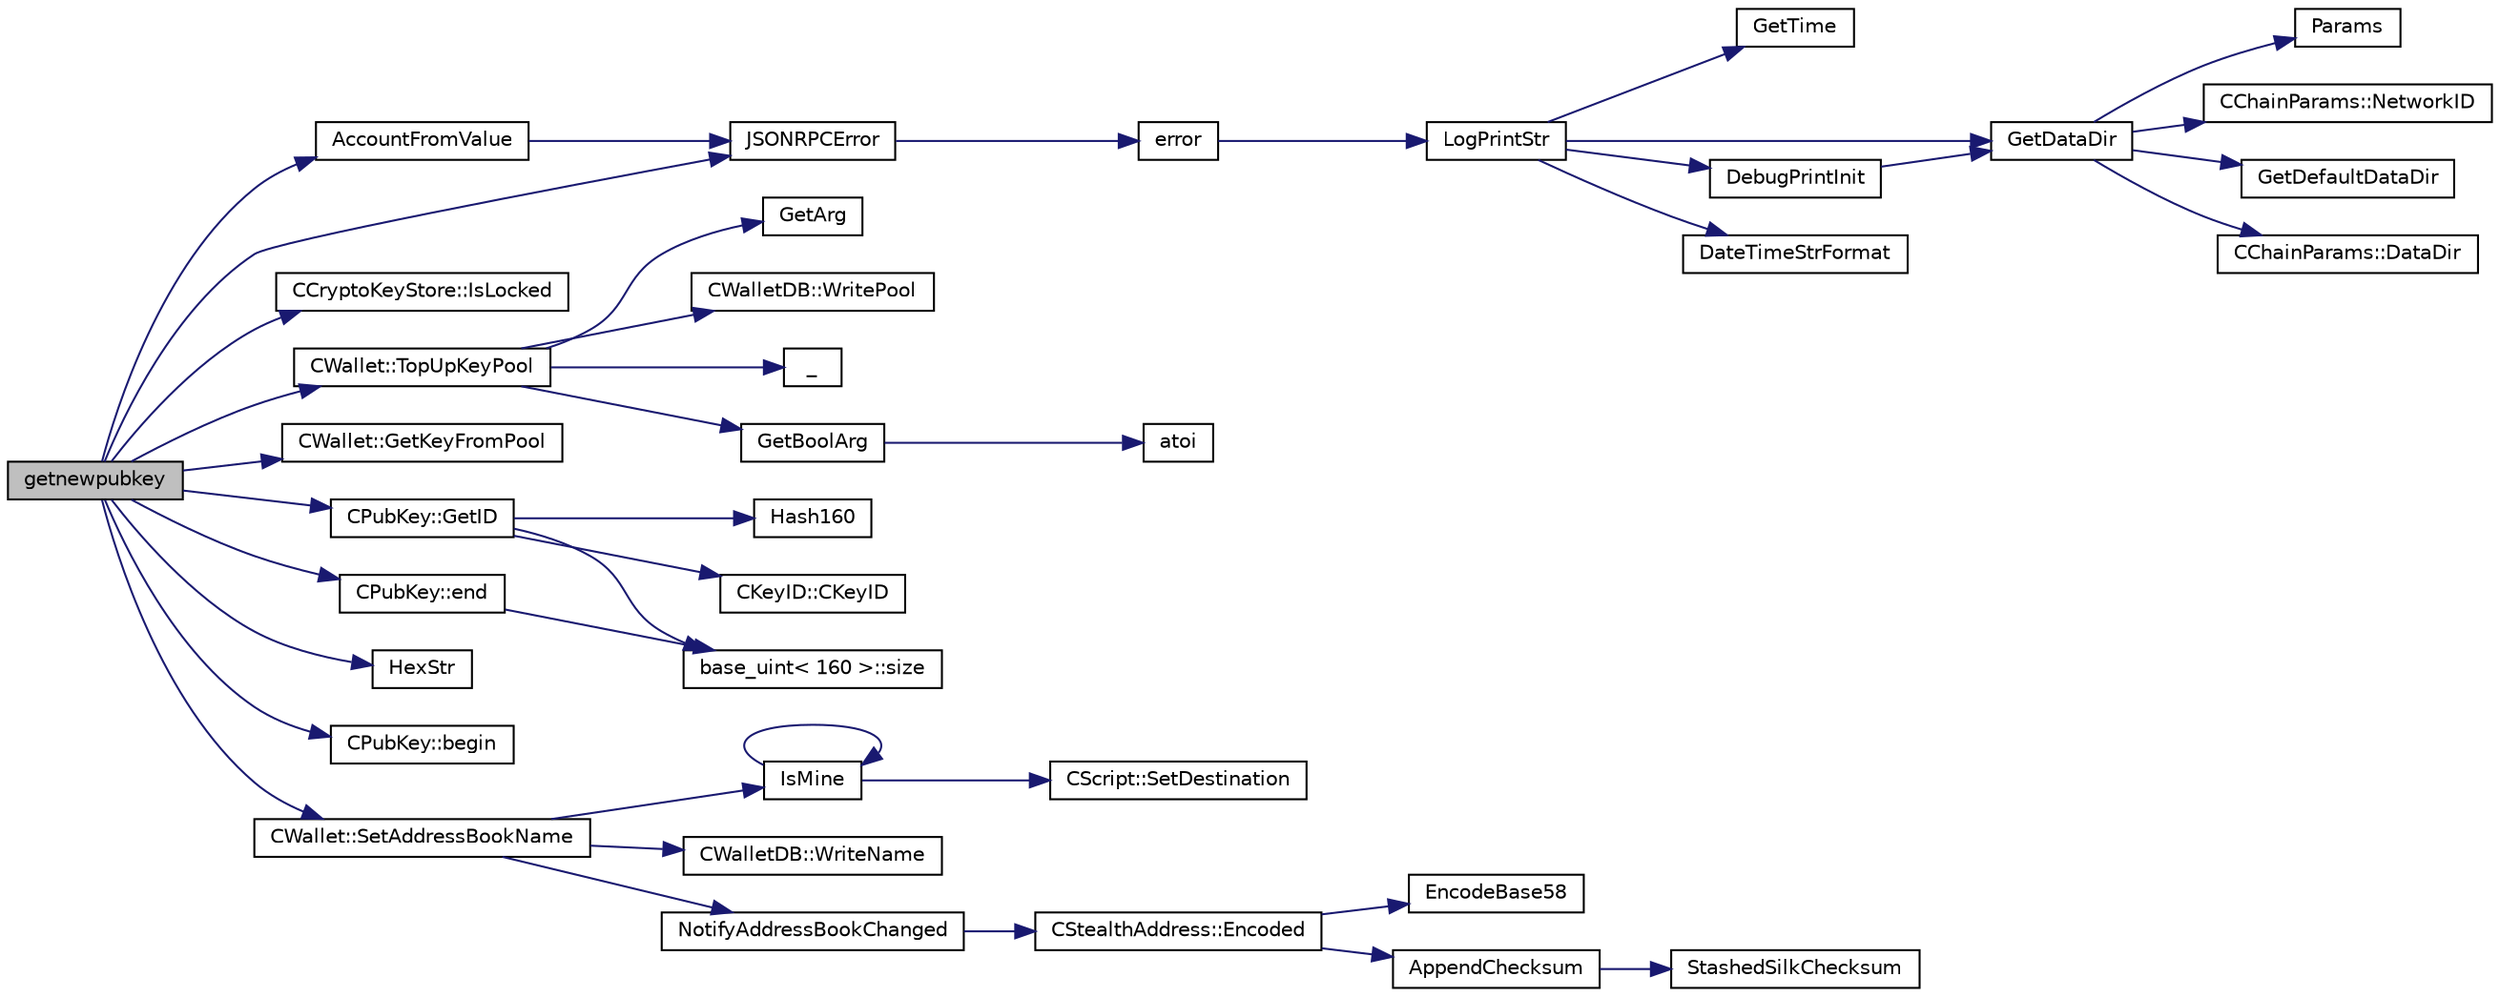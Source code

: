 digraph "getnewpubkey"
{
  edge [fontname="Helvetica",fontsize="10",labelfontname="Helvetica",labelfontsize="10"];
  node [fontname="Helvetica",fontsize="10",shape=record];
  rankdir="LR";
  Node597 [label="getnewpubkey",height=0.2,width=0.4,color="black", fillcolor="grey75", style="filled", fontcolor="black"];
  Node597 -> Node598 [color="midnightblue",fontsize="10",style="solid",fontname="Helvetica"];
  Node598 [label="AccountFromValue",height=0.2,width=0.4,color="black", fillcolor="white", style="filled",URL="$df/d1d/rpcwallet_8cpp.html#a3039648e370837eb1e7b4dc669f3ef0f"];
  Node598 -> Node599 [color="midnightblue",fontsize="10",style="solid",fontname="Helvetica"];
  Node599 [label="JSONRPCError",height=0.2,width=0.4,color="black", fillcolor="white", style="filled",URL="$d2/d30/rpcprotocol_8cpp.html#a17b1bb111ab339efc951929834766039"];
  Node599 -> Node600 [color="midnightblue",fontsize="10",style="solid",fontname="Helvetica"];
  Node600 [label="error",height=0.2,width=0.4,color="black", fillcolor="white", style="filled",URL="$d8/d3c/util_8h.html#af8985880cf4ef26df0a5aa2ffcb76662"];
  Node600 -> Node601 [color="midnightblue",fontsize="10",style="solid",fontname="Helvetica"];
  Node601 [label="LogPrintStr",height=0.2,width=0.4,color="black", fillcolor="white", style="filled",URL="$d8/d3c/util_8h.html#afd4c3002b2797c0560adddb6af3ca1da"];
  Node601 -> Node602 [color="midnightblue",fontsize="10",style="solid",fontname="Helvetica"];
  Node602 [label="DebugPrintInit",height=0.2,width=0.4,color="black", fillcolor="white", style="filled",URL="$df/d2d/util_8cpp.html#a751ff5f21d880737811136b5e0bcea12"];
  Node602 -> Node603 [color="midnightblue",fontsize="10",style="solid",fontname="Helvetica"];
  Node603 [label="GetDataDir",height=0.2,width=0.4,color="black", fillcolor="white", style="filled",URL="$df/d2d/util_8cpp.html#ab83866a054745d4b30a3948a1b44beba"];
  Node603 -> Node604 [color="midnightblue",fontsize="10",style="solid",fontname="Helvetica"];
  Node604 [label="Params",height=0.2,width=0.4,color="black", fillcolor="white", style="filled",URL="$df/dbf/chainparams_8cpp.html#ace5c5b706d71a324a417dd2db394fd4a",tooltip="Return the currently selected parameters. "];
  Node603 -> Node605 [color="midnightblue",fontsize="10",style="solid",fontname="Helvetica"];
  Node605 [label="CChainParams::NetworkID",height=0.2,width=0.4,color="black", fillcolor="white", style="filled",URL="$d1/d4f/class_c_chain_params.html#a90dc493ec0c0325c98c3ac06eb99862b"];
  Node603 -> Node606 [color="midnightblue",fontsize="10",style="solid",fontname="Helvetica"];
  Node606 [label="GetDefaultDataDir",height=0.2,width=0.4,color="black", fillcolor="white", style="filled",URL="$df/d2d/util_8cpp.html#ab272995de020a3bcbf743be630e485c6"];
  Node603 -> Node607 [color="midnightblue",fontsize="10",style="solid",fontname="Helvetica"];
  Node607 [label="CChainParams::DataDir",height=0.2,width=0.4,color="black", fillcolor="white", style="filled",URL="$d1/d4f/class_c_chain_params.html#a959488b5d8e6fe62857940b831d73a78"];
  Node601 -> Node603 [color="midnightblue",fontsize="10",style="solid",fontname="Helvetica"];
  Node601 -> Node608 [color="midnightblue",fontsize="10",style="solid",fontname="Helvetica"];
  Node608 [label="DateTimeStrFormat",height=0.2,width=0.4,color="black", fillcolor="white", style="filled",URL="$df/d2d/util_8cpp.html#a749bc6776c8ec72d7c5e4dea56aee415"];
  Node601 -> Node609 [color="midnightblue",fontsize="10",style="solid",fontname="Helvetica"];
  Node609 [label="GetTime",height=0.2,width=0.4,color="black", fillcolor="white", style="filled",URL="$df/d2d/util_8cpp.html#a46fac5fba8ba905b5f9acb364f5d8c6f"];
  Node597 -> Node610 [color="midnightblue",fontsize="10",style="solid",fontname="Helvetica"];
  Node610 [label="CCryptoKeyStore::IsLocked",height=0.2,width=0.4,color="black", fillcolor="white", style="filled",URL="$db/dad/class_c_crypto_key_store.html#a52919fa284a3aa10f1b4bd6018b6dbee"];
  Node597 -> Node611 [color="midnightblue",fontsize="10",style="solid",fontname="Helvetica"];
  Node611 [label="CWallet::TopUpKeyPool",height=0.2,width=0.4,color="black", fillcolor="white", style="filled",URL="$d2/de5/class_c_wallet.html#aeeeca131336b2ec20cede9a2fccc203a"];
  Node611 -> Node612 [color="midnightblue",fontsize="10",style="solid",fontname="Helvetica"];
  Node612 [label="GetBoolArg",height=0.2,width=0.4,color="black", fillcolor="white", style="filled",URL="$df/d2d/util_8cpp.html#a64d956f1dda7f9a80ab5d594532b906d",tooltip="Return boolean argument or default value. "];
  Node612 -> Node613 [color="midnightblue",fontsize="10",style="solid",fontname="Helvetica"];
  Node613 [label="atoi",height=0.2,width=0.4,color="black", fillcolor="white", style="filled",URL="$d8/d3c/util_8h.html#aa5ce96ec36f4413f820cec9c1831c070"];
  Node611 -> Node614 [color="midnightblue",fontsize="10",style="solid",fontname="Helvetica"];
  Node614 [label="GetArg",height=0.2,width=0.4,color="black", fillcolor="white", style="filled",URL="$df/d2d/util_8cpp.html#a24f685720bf40370e5bd2a192ad50cd8",tooltip="Return string argument or default value. "];
  Node611 -> Node615 [color="midnightblue",fontsize="10",style="solid",fontname="Helvetica"];
  Node615 [label="CWalletDB::WritePool",height=0.2,width=0.4,color="black", fillcolor="white", style="filled",URL="$d4/d90/class_c_wallet_d_b.html#ad43630ad28a68c3e8b1a633f09aa0964"];
  Node611 -> Node616 [color="midnightblue",fontsize="10",style="solid",fontname="Helvetica"];
  Node616 [label="_",height=0.2,width=0.4,color="black", fillcolor="white", style="filled",URL="$d9/d6d/ui__interface_8h.html#aad133bb6103b53cebf03fd01e2f11ba1",tooltip="Translation function: Call Translate signal on UI interface, which returns a boost::optional result..."];
  Node597 -> Node617 [color="midnightblue",fontsize="10",style="solid",fontname="Helvetica"];
  Node617 [label="CWallet::GetKeyFromPool",height=0.2,width=0.4,color="black", fillcolor="white", style="filled",URL="$d2/de5/class_c_wallet.html#a18549ec5c472c003afc4794daeb9adfd"];
  Node597 -> Node599 [color="midnightblue",fontsize="10",style="solid",fontname="Helvetica"];
  Node597 -> Node618 [color="midnightblue",fontsize="10",style="solid",fontname="Helvetica"];
  Node618 [label="CPubKey::GetID",height=0.2,width=0.4,color="black", fillcolor="white", style="filled",URL="$da/d4e/class_c_pub_key.html#a2675f7e6f72eff68e7a5227289feb021"];
  Node618 -> Node619 [color="midnightblue",fontsize="10",style="solid",fontname="Helvetica"];
  Node619 [label="CKeyID::CKeyID",height=0.2,width=0.4,color="black", fillcolor="white", style="filled",URL="$dd/d88/class_c_key_i_d.html#a01dbd3c37820a2ffe89d106c6a7cf53d"];
  Node618 -> Node620 [color="midnightblue",fontsize="10",style="solid",fontname="Helvetica"];
  Node620 [label="Hash160",height=0.2,width=0.4,color="black", fillcolor="white", style="filled",URL="$db/dfb/hash_8h.html#a4490f70ddae16e9e48460a0416a48a6b"];
  Node618 -> Node621 [color="midnightblue",fontsize="10",style="solid",fontname="Helvetica"];
  Node621 [label="base_uint\< 160 \>::size",height=0.2,width=0.4,color="black", fillcolor="white", style="filled",URL="$da/df7/classbase__uint.html#a1f49b034e686269601ea89b0319b8004"];
  Node597 -> Node622 [color="midnightblue",fontsize="10",style="solid",fontname="Helvetica"];
  Node622 [label="CWallet::SetAddressBookName",height=0.2,width=0.4,color="black", fillcolor="white", style="filled",URL="$d2/de5/class_c_wallet.html#a95d2dd3693db562aa11afbecf33e1276"];
  Node622 -> Node623 [color="midnightblue",fontsize="10",style="solid",fontname="Helvetica"];
  Node623 [label="NotifyAddressBookChanged",height=0.2,width=0.4,color="black", fillcolor="white", style="filled",URL="$d8/d9b/walletmodel_8cpp.html#ab4e3d5ba1daba2e9a4cdd0d20bf25833"];
  Node623 -> Node624 [color="midnightblue",fontsize="10",style="solid",fontname="Helvetica"];
  Node624 [label="CStealthAddress::Encoded",height=0.2,width=0.4,color="black", fillcolor="white", style="filled",URL="$d6/d37/class_c_stealth_address.html#a1318c3f56f64354f4c909380ba692c91"];
  Node624 -> Node625 [color="midnightblue",fontsize="10",style="solid",fontname="Helvetica"];
  Node625 [label="AppendChecksum",height=0.2,width=0.4,color="black", fillcolor="white", style="filled",URL="$db/d2d/stealth_8cpp.html#aa4f182dc0efd181cef81ca75ae960533"];
  Node625 -> Node626 [color="midnightblue",fontsize="10",style="solid",fontname="Helvetica"];
  Node626 [label="StashedSilkChecksum",height=0.2,width=0.4,color="black", fillcolor="white", style="filled",URL="$db/d2d/stealth_8cpp.html#abb79a3b98a10b85daf3f3ff35c1cbfa8"];
  Node624 -> Node627 [color="midnightblue",fontsize="10",style="solid",fontname="Helvetica"];
  Node627 [label="EncodeBase58",height=0.2,width=0.4,color="black", fillcolor="white", style="filled",URL="$db/d9c/base58_8cpp.html#a8d6f0e9d5df175b4966dcede31dc90ad",tooltip="Encode a byte sequence as a base58-encoded string. "];
  Node622 -> Node628 [color="midnightblue",fontsize="10",style="solid",fontname="Helvetica"];
  Node628 [label="IsMine",height=0.2,width=0.4,color="black", fillcolor="white", style="filled",URL="$dd/d0f/script_8cpp.html#adc59cf67d903c1ba1ef225561b85bfce"];
  Node628 -> Node629 [color="midnightblue",fontsize="10",style="solid",fontname="Helvetica"];
  Node629 [label="CScript::SetDestination",height=0.2,width=0.4,color="black", fillcolor="white", style="filled",URL="$d9/d4b/class_c_script.html#ad1b5a9077241aa06116040c4f1b7c31e"];
  Node628 -> Node628 [color="midnightblue",fontsize="10",style="solid",fontname="Helvetica"];
  Node622 -> Node630 [color="midnightblue",fontsize="10",style="solid",fontname="Helvetica"];
  Node630 [label="CWalletDB::WriteName",height=0.2,width=0.4,color="black", fillcolor="white", style="filled",URL="$d4/d90/class_c_wallet_d_b.html#ad1b3bce77e9dd6ddd8c668a469c38f0a"];
  Node597 -> Node631 [color="midnightblue",fontsize="10",style="solid",fontname="Helvetica"];
  Node631 [label="HexStr",height=0.2,width=0.4,color="black", fillcolor="white", style="filled",URL="$d8/d3c/util_8h.html#ace13a819ca4e98c22847d26b3b357e75"];
  Node597 -> Node632 [color="midnightblue",fontsize="10",style="solid",fontname="Helvetica"];
  Node632 [label="CPubKey::begin",height=0.2,width=0.4,color="black", fillcolor="white", style="filled",URL="$da/d4e/class_c_pub_key.html#a859ab9909d68092d6d4fc739237ab358"];
  Node597 -> Node633 [color="midnightblue",fontsize="10",style="solid",fontname="Helvetica"];
  Node633 [label="CPubKey::end",height=0.2,width=0.4,color="black", fillcolor="white", style="filled",URL="$da/d4e/class_c_pub_key.html#a1d6fb1ec2b45fb229f549215d6a23dbc"];
  Node633 -> Node621 [color="midnightblue",fontsize="10",style="solid",fontname="Helvetica"];
}
